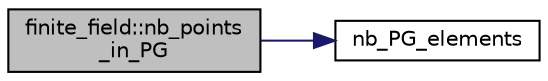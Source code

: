digraph "finite_field::nb_points_in_PG"
{
  edge [fontname="Helvetica",fontsize="10",labelfontname="Helvetica",labelfontsize="10"];
  node [fontname="Helvetica",fontsize="10",shape=record];
  rankdir="LR";
  Node12844 [label="finite_field::nb_points\l_in_PG",height=0.2,width=0.4,color="black", fillcolor="grey75", style="filled", fontcolor="black"];
  Node12844 -> Node12845 [color="midnightblue",fontsize="10",style="solid",fontname="Helvetica"];
  Node12845 [label="nb_PG_elements",height=0.2,width=0.4,color="black", fillcolor="white", style="filled",URL="$d4/d67/geometry_8h.html#ada56c56cb5c7b39553dc0391f2df1cee"];
}
